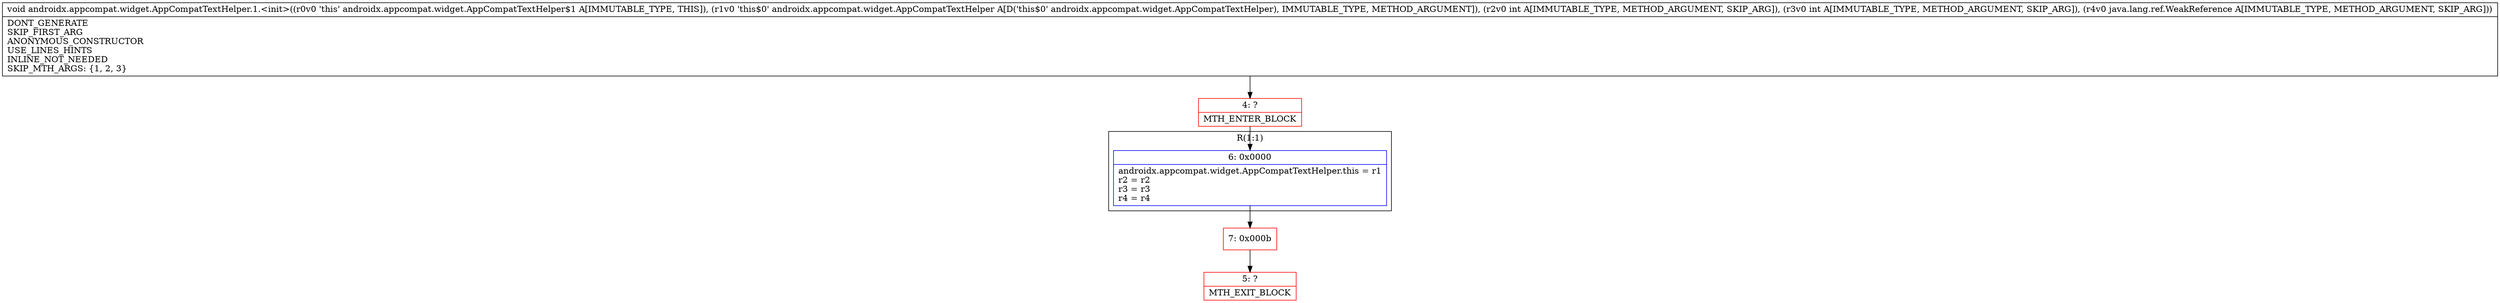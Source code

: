digraph "CFG forandroidx.appcompat.widget.AppCompatTextHelper.1.\<init\>(Landroidx\/appcompat\/widget\/AppCompatTextHelper;IILjava\/lang\/ref\/WeakReference;)V" {
subgraph cluster_Region_2010915972 {
label = "R(1:1)";
node [shape=record,color=blue];
Node_6 [shape=record,label="{6\:\ 0x0000|androidx.appcompat.widget.AppCompatTextHelper.this = r1\lr2 = r2\lr3 = r3\lr4 = r4\l}"];
}
Node_4 [shape=record,color=red,label="{4\:\ ?|MTH_ENTER_BLOCK\l}"];
Node_7 [shape=record,color=red,label="{7\:\ 0x000b}"];
Node_5 [shape=record,color=red,label="{5\:\ ?|MTH_EXIT_BLOCK\l}"];
MethodNode[shape=record,label="{void androidx.appcompat.widget.AppCompatTextHelper.1.\<init\>((r0v0 'this' androidx.appcompat.widget.AppCompatTextHelper$1 A[IMMUTABLE_TYPE, THIS]), (r1v0 'this$0' androidx.appcompat.widget.AppCompatTextHelper A[D('this$0' androidx.appcompat.widget.AppCompatTextHelper), IMMUTABLE_TYPE, METHOD_ARGUMENT]), (r2v0 int A[IMMUTABLE_TYPE, METHOD_ARGUMENT, SKIP_ARG]), (r3v0 int A[IMMUTABLE_TYPE, METHOD_ARGUMENT, SKIP_ARG]), (r4v0 java.lang.ref.WeakReference A[IMMUTABLE_TYPE, METHOD_ARGUMENT, SKIP_ARG]))  | DONT_GENERATE\lSKIP_FIRST_ARG\lANONYMOUS_CONSTRUCTOR\lUSE_LINES_HINTS\lINLINE_NOT_NEEDED\lSKIP_MTH_ARGS: \{1, 2, 3\}\l}"];
MethodNode -> Node_4;Node_6 -> Node_7;
Node_4 -> Node_6;
Node_7 -> Node_5;
}

